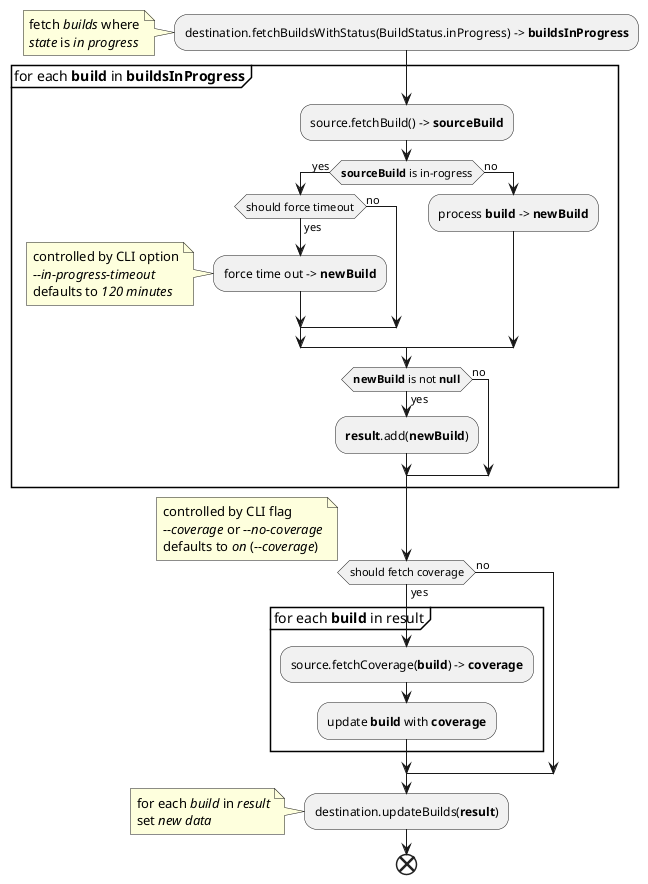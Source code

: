@startuml resync_builds_stage_activity_diagram
'https://plantuml.com/activity-diagram-beta
skinparam ConditionEndStyle hline

:destination.fetchBuildsWithStatus(BuildStatus.inProgress) -> **buildsInProgress**;
note left
    fetch //builds// where
    //state// is //in progress//
end note

partition "for each **build** in **buildsInProgress**" {
    :source.fetchBuild() -> **sourceBuild**;

    if (**sourceBuild** is in-rogress) then (yes)
        if (should force timeout) then (yes)
            :force time out -> **newBuild**;
            note left
                controlled by CLI option
                //--in-progress-timeout//
                defaults to //120 minutes//
            end note
        else (no)
        endif
    else (no) 
        :process **build** -> **newBuild**;
    endif

    if (**newBuild** is not **null**) then (yes)
        :**result**.add(**newBuild**);
    else(no)
    endif
}

if (should fetch coverage) then (yes)
    partition "for each **build** in result" {
        :source.fetchCoverage(**build**) -> **coverage**;
        :update **build** with **coverage**;
    }
else (no)
endif
note left
    controlled by CLI flag
    //--coverage// or //--no-coverage//
    defaults to //on// (//--coverage//)
end note

:destination.updateBuilds(**result**);
note left
    for each //build// in //result//
    set //new data//
end note

end

@enduml
